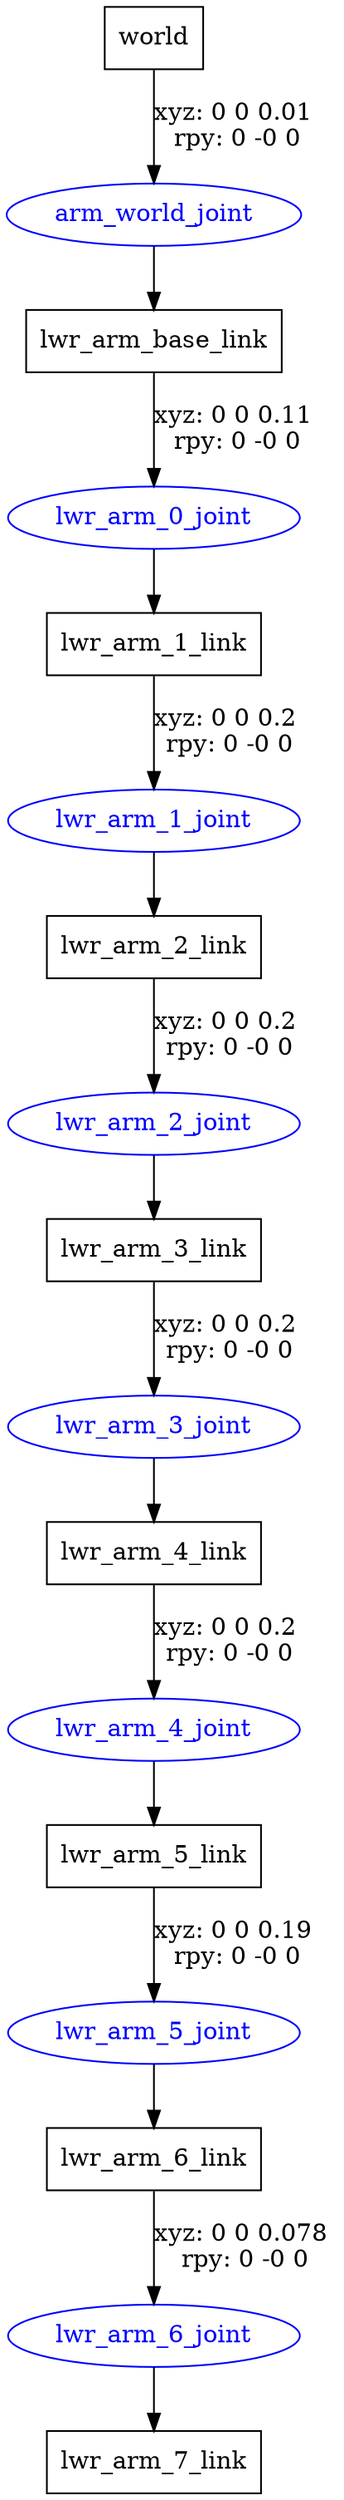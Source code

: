 digraph G {
node [shape=box];
"world" [label="world"];
"lwr_arm_base_link" [label="lwr_arm_base_link"];
"lwr_arm_1_link" [label="lwr_arm_1_link"];
"lwr_arm_2_link" [label="lwr_arm_2_link"];
"lwr_arm_3_link" [label="lwr_arm_3_link"];
"lwr_arm_4_link" [label="lwr_arm_4_link"];
"lwr_arm_5_link" [label="lwr_arm_5_link"];
"lwr_arm_6_link" [label="lwr_arm_6_link"];
"lwr_arm_7_link" [label="lwr_arm_7_link"];
node [shape=ellipse, color=blue, fontcolor=blue];
"world" -> "arm_world_joint" [label="xyz: 0 0 0.01 \nrpy: 0 -0 0"]
"arm_world_joint" -> "lwr_arm_base_link"
"lwr_arm_base_link" -> "lwr_arm_0_joint" [label="xyz: 0 0 0.11 \nrpy: 0 -0 0"]
"lwr_arm_0_joint" -> "lwr_arm_1_link"
"lwr_arm_1_link" -> "lwr_arm_1_joint" [label="xyz: 0 0 0.2 \nrpy: 0 -0 0"]
"lwr_arm_1_joint" -> "lwr_arm_2_link"
"lwr_arm_2_link" -> "lwr_arm_2_joint" [label="xyz: 0 0 0.2 \nrpy: 0 -0 0"]
"lwr_arm_2_joint" -> "lwr_arm_3_link"
"lwr_arm_3_link" -> "lwr_arm_3_joint" [label="xyz: 0 0 0.2 \nrpy: 0 -0 0"]
"lwr_arm_3_joint" -> "lwr_arm_4_link"
"lwr_arm_4_link" -> "lwr_arm_4_joint" [label="xyz: 0 0 0.2 \nrpy: 0 -0 0"]
"lwr_arm_4_joint" -> "lwr_arm_5_link"
"lwr_arm_5_link" -> "lwr_arm_5_joint" [label="xyz: 0 0 0.19 \nrpy: 0 -0 0"]
"lwr_arm_5_joint" -> "lwr_arm_6_link"
"lwr_arm_6_link" -> "lwr_arm_6_joint" [label="xyz: 0 0 0.078 \nrpy: 0 -0 0"]
"lwr_arm_6_joint" -> "lwr_arm_7_link"
}
